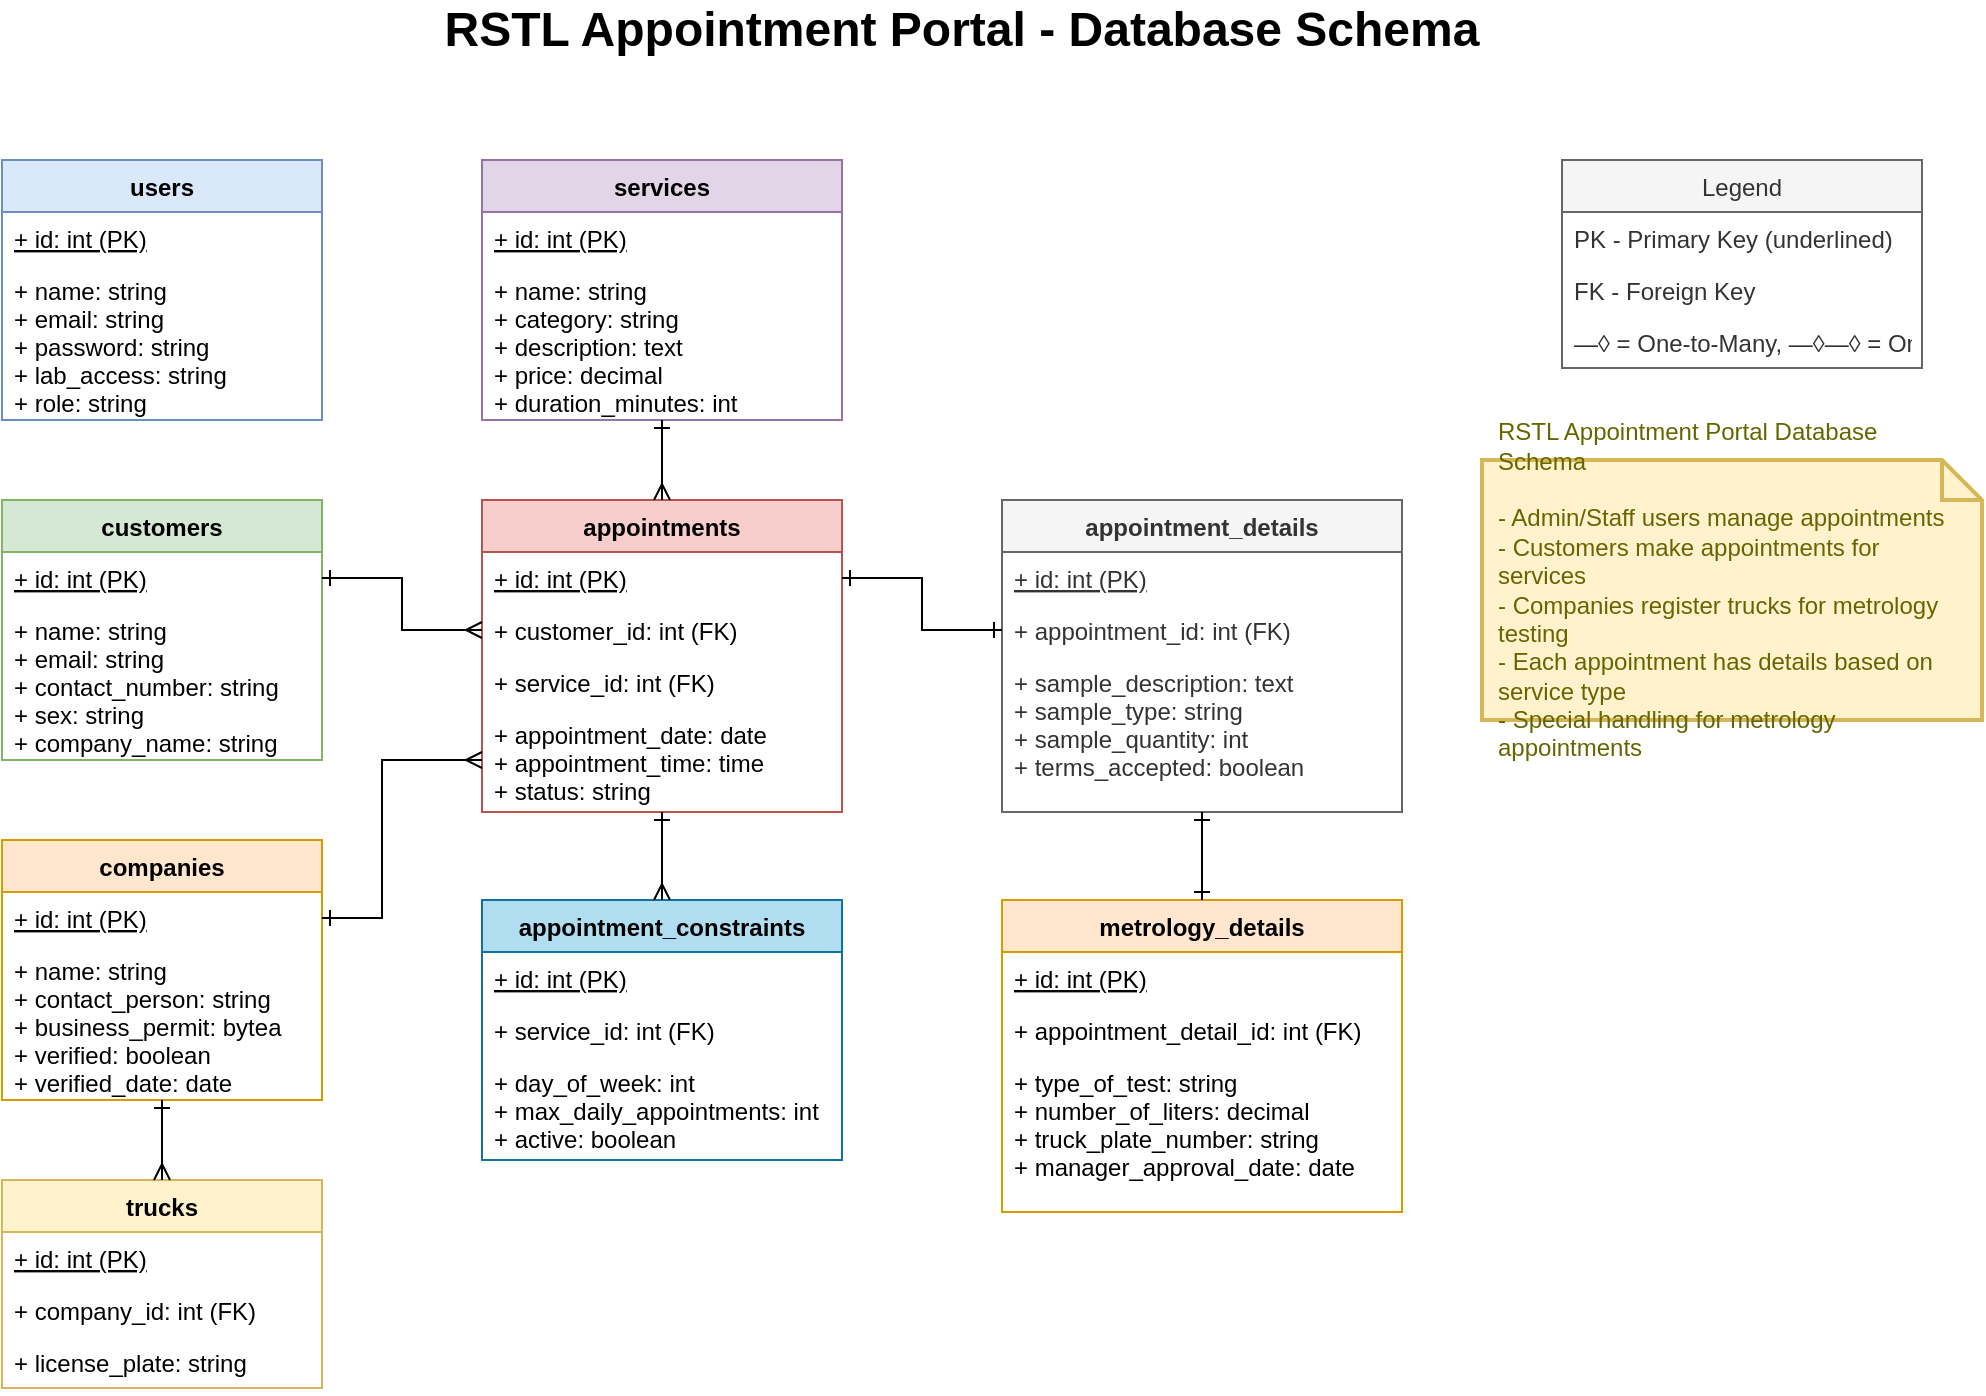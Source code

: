 <mxfile version="14.7.6">
  <diagram id="rstl-appointment-erd" name="RSTL Appointment Portal ERD">
    <mxGraphModel dx="1422" dy="798" grid="1" gridSize="10" guides="1" tooltips="1" connect="1" arrows="1" fold="1" page="1" pageScale="1" pageWidth="1100" pageHeight="850" math="0" shadow="0">
      <root>
        <mxCell id="0" />
        <mxCell id="1" parent="0" />
        
        <!-- TITLE -->
        <mxCell id="title" value="RSTL Appointment Portal - Database Schema" style="text;html=1;strokeColor=none;fillColor=none;align=center;verticalAlign=middle;whiteSpace=wrap;rounded=0;fontSize=24;fontStyle=1" vertex="1" parent="1">
          <mxGeometry x="200" y="20" width="680" height="30" as="geometry" />
        </mxCell>
        
        <!-- USERS TABLE -->
        <mxCell id="users" value="users" style="swimlane;fontStyle=1;align=center;verticalAlign=top;childLayout=stackLayout;horizontal=1;startSize=26;horizontalStack=0;resizeParent=1;resizeParentMax=0;resizeLast=0;collapsible=1;marginBottom=0;fillColor=#dae8fc;strokeColor=#6c8ebf;" vertex="1" parent="1">
          <mxGeometry x="60" y="100" width="160" height="130" as="geometry" />
        </mxCell>
        <mxCell id="users-id" value="+ id: int (PK)" style="text;strokeColor=none;fillColor=none;align=left;verticalAlign=top;spacingLeft=4;spacingRight=4;overflow=hidden;rotatable=0;points=[[0,0.5],[1,0.5]];portConstraint=eastwest;fontStyle=4" vertex="1" parent="users">
          <mxGeometry y="26" width="160" height="26" as="geometry" />
        </mxCell>
        <mxCell id="users-attrs" value="+ name: string&#xa;+ email: string&#xa;+ password: string&#xa;+ lab_access: string&#xa;+ role: string" style="text;strokeColor=none;fillColor=none;align=left;verticalAlign=top;spacingLeft=4;spacingRight=4;overflow=hidden;rotatable=0;points=[[0,0.5],[1,0.5]];portConstraint=eastwest;" vertex="1" parent="users">
          <mxGeometry y="52" width="160" height="78" as="geometry" />
        </mxCell>
        
        <!-- CUSTOMERS TABLE -->
        <mxCell id="customers" value="customers" style="swimlane;fontStyle=1;align=center;verticalAlign=top;childLayout=stackLayout;horizontal=1;startSize=26;horizontalStack=0;resizeParent=1;resizeParentMax=0;resizeLast=0;collapsible=1;marginBottom=0;fillColor=#d5e8d4;strokeColor=#82b366;" vertex="1" parent="1">
          <mxGeometry x="60" y="270" width="160" height="130" as="geometry" />
        </mxCell>
        <mxCell id="customers-id" value="+ id: int (PK)" style="text;strokeColor=none;fillColor=none;align=left;verticalAlign=top;spacingLeft=4;spacingRight=4;overflow=hidden;rotatable=0;points=[[0,0.5],[1,0.5]];portConstraint=eastwest;fontStyle=4" vertex="1" parent="customers">
          <mxGeometry y="26" width="160" height="26" as="geometry" />
        </mxCell>
        <mxCell id="customers-attrs" value="+ name: string&#xa;+ email: string&#xa;+ contact_number: string&#xa;+ sex: string&#xa;+ company_name: string" style="text;strokeColor=none;fillColor=none;align=left;verticalAlign=top;spacingLeft=4;spacingRight=4;overflow=hidden;rotatable=0;points=[[0,0.5],[1,0.5]];portConstraint=eastwest;" vertex="1" parent="customers">
          <mxGeometry y="52" width="160" height="78" as="geometry" />
        </mxCell>
        
        <!-- COMPANIES TABLE -->
        <mxCell id="companies" value="companies" style="swimlane;fontStyle=1;align=center;verticalAlign=top;childLayout=stackLayout;horizontal=1;startSize=26;horizontalStack=0;resizeParent=1;resizeParentMax=0;resizeLast=0;collapsible=1;marginBottom=0;fillColor=#ffe6cc;strokeColor=#d79b00;" vertex="1" parent="1">
          <mxGeometry x="60" y="440" width="160" height="130" as="geometry" />
        </mxCell>
        <mxCell id="companies-id" value="+ id: int (PK)" style="text;strokeColor=none;fillColor=none;align=left;verticalAlign=top;spacingLeft=4;spacingRight=4;overflow=hidden;rotatable=0;points=[[0,0.5],[1,0.5]];portConstraint=eastwest;fontStyle=4" vertex="1" parent="companies">
          <mxGeometry y="26" width="160" height="26" as="geometry" />
        </mxCell>
        <mxCell id="companies-attrs" value="+ name: string&#xa;+ contact_person: string&#xa;+ business_permit: bytea&#xa;+ verified: boolean&#xa;+ verified_date: date" style="text;strokeColor=none;fillColor=none;align=left;verticalAlign=top;spacingLeft=4;spacingRight=4;overflow=hidden;rotatable=0;points=[[0,0.5],[1,0.5]];portConstraint=eastwest;" vertex="1" parent="companies">
          <mxGeometry y="52" width="160" height="78" as="geometry" />
        </mxCell>
        
        <!-- TRUCKS TABLE -->
        <mxCell id="trucks" value="trucks" style="swimlane;fontStyle=1;align=center;verticalAlign=top;childLayout=stackLayout;horizontal=1;startSize=26;horizontalStack=0;resizeParent=1;resizeParentMax=0;resizeLast=0;collapsible=1;marginBottom=0;fillColor=#fff2cc;strokeColor=#d6b656;" vertex="1" parent="1">
          <mxGeometry x="60" y="610" width="160" height="104" as="geometry" />
        </mxCell>
        <mxCell id="trucks-id" value="+ id: int (PK)" style="text;strokeColor=none;fillColor=none;align=left;verticalAlign=top;spacingLeft=4;spacingRight=4;overflow=hidden;rotatable=0;points=[[0,0.5],[1,0.5]];portConstraint=eastwest;fontStyle=4" vertex="1" parent="trucks">
          <mxGeometry y="26" width="160" height="26" as="geometry" />
        </mxCell>
        <mxCell id="trucks-companyid" value="+ company_id: int (FK)" style="text;strokeColor=none;fillColor=none;align=left;verticalAlign=top;spacingLeft=4;spacingRight=4;overflow=hidden;rotatable=0;points=[[0,0.5],[1,0.5]];portConstraint=eastwest;fontStyle=0" vertex="1" parent="trucks">
          <mxGeometry y="52" width="160" height="26" as="geometry" />
        </mxCell>
        <mxCell id="trucks-attrs" value="+ license_plate: string" style="text;strokeColor=none;fillColor=none;align=left;verticalAlign=top;spacingLeft=4;spacingRight=4;overflow=hidden;rotatable=0;points=[[0,0.5],[1,0.5]];portConstraint=eastwest;" vertex="1" parent="trucks">
          <mxGeometry y="78" width="160" height="26" as="geometry" />
        </mxCell>
        
        <!-- SERVICES TABLE -->
        <mxCell id="services" value="services" style="swimlane;fontStyle=1;align=center;verticalAlign=top;childLayout=stackLayout;horizontal=1;startSize=26;horizontalStack=0;resizeParent=1;resizeParentMax=0;resizeLast=0;collapsible=1;marginBottom=0;fillColor=#e1d5e7;strokeColor=#9673a6;" vertex="1" parent="1">
          <mxGeometry x="300" y="100" width="180" height="130" as="geometry" />
        </mxCell>
        <mxCell id="services-id" value="+ id: int (PK)" style="text;strokeColor=none;fillColor=none;align=left;verticalAlign=top;spacingLeft=4;spacingRight=4;overflow=hidden;rotatable=0;points=[[0,0.5],[1,0.5]];portConstraint=eastwest;fontStyle=4" vertex="1" parent="services">
          <mxGeometry y="26" width="180" height="26" as="geometry" />
        </mxCell>
        <mxCell id="services-attrs" value="+ name: string&#xa;+ category: string&#xa;+ description: text&#xa;+ price: decimal&#xa;+ duration_minutes: int" style="text;strokeColor=none;fillColor=none;align=left;verticalAlign=top;spacingLeft=4;spacingRight=4;overflow=hidden;rotatable=0;points=[[0,0.5],[1,0.5]];portConstraint=eastwest;" vertex="1" parent="services">
          <mxGeometry y="52" width="180" height="78" as="geometry" />
        </mxCell>
        
        <!-- APPOINTMENTS TABLE -->
        <mxCell id="appointments" value="appointments" style="swimlane;fontStyle=1;align=center;verticalAlign=top;childLayout=stackLayout;horizontal=1;startSize=26;horizontalStack=0;resizeParent=1;resizeParentMax=0;resizeLast=0;collapsible=1;marginBottom=0;fillColor=#f8cecc;strokeColor=#b85450;" vertex="1" parent="1">
          <mxGeometry x="300" y="270" width="180" height="156" as="geometry" />
        </mxCell>
        <mxCell id="appointments-id" value="+ id: int (PK)" style="text;strokeColor=none;fillColor=none;align=left;verticalAlign=top;spacingLeft=4;spacingRight=4;overflow=hidden;rotatable=0;points=[[0,0.5],[1,0.5]];portConstraint=eastwest;fontStyle=4" vertex="1" parent="appointments">
          <mxGeometry y="26" width="180" height="26" as="geometry" />
        </mxCell>
        <mxCell id="appointments-customerid" value="+ customer_id: int (FK)" style="text;strokeColor=none;fillColor=none;align=left;verticalAlign=top;spacingLeft=4;spacingRight=4;overflow=hidden;rotatable=0;points=[[0,0.5],[1,0.5]];portConstraint=eastwest;fontStyle=0" vertex="1" parent="appointments">
          <mxGeometry y="52" width="180" height="26" as="geometry" />
        </mxCell>
        <mxCell id="appointments-serviceid" value="+ service_id: int (FK)" style="text;strokeColor=none;fillColor=none;align=left;verticalAlign=top;spacingLeft=4;spacingRight=4;overflow=hidden;rotatable=0;points=[[0,0.5],[1,0.5]];portConstraint=eastwest;fontStyle=0" vertex="1" parent="appointments">
          <mxGeometry y="78" width="180" height="26" as="geometry" />
        </mxCell>
        <mxCell id="appointments-attrs" value="+ appointment_date: date&#xa;+ appointment_time: time&#xa;+ status: string" style="text;strokeColor=none;fillColor=none;align=left;verticalAlign=top;spacingLeft=4;spacingRight=4;overflow=hidden;rotatable=0;points=[[0,0.5],[1,0.5]];portConstraint=eastwest;" vertex="1" parent="appointments">
          <mxGeometry y="104" width="180" height="52" as="geometry" />
        </mxCell>
        
        <!-- APPOINTMENT DETAILS TABLE -->
        <mxCell id="appointment_details" value="appointment_details" style="swimlane;fontStyle=1;align=center;verticalAlign=top;childLayout=stackLayout;horizontal=1;startSize=26;horizontalStack=0;resizeParent=1;resizeParentMax=0;resizeLast=0;collapsible=1;marginBottom=0;fillColor=#f5f5f5;strokeColor=#666666;fontColor=#333333;" vertex="1" parent="1">
          <mxGeometry x="560" y="270" width="200" height="156" as="geometry" />
        </mxCell>
        <mxCell id="appointment_details-id" value="+ id: int (PK)" style="text;strokeColor=none;fillColor=none;align=left;verticalAlign=top;spacingLeft=4;spacingRight=4;overflow=hidden;rotatable=0;points=[[0,0.5],[1,0.5]];portConstraint=eastwest;fontStyle=4;fontColor=#333333" vertex="1" parent="appointment_details">
          <mxGeometry y="26" width="200" height="26" as="geometry" />
        </mxCell>
        <mxCell id="appointment_details-appointmentid" value="+ appointment_id: int (FK)" style="text;strokeColor=none;fillColor=none;align=left;verticalAlign=top;spacingLeft=4;spacingRight=4;overflow=hidden;rotatable=0;points=[[0,0.5],[1,0.5]];portConstraint=eastwest;fontStyle=0;fontColor=#333333" vertex="1" parent="appointment_details">
          <mxGeometry y="52" width="200" height="26" as="geometry" />
        </mxCell>
        <mxCell id="appointment_details-attrs" value="+ sample_description: text&#xa;+ sample_type: string&#xa;+ sample_quantity: int&#xa;+ terms_accepted: boolean" style="text;strokeColor=none;fillColor=none;align=left;verticalAlign=top;spacingLeft=4;spacingRight=4;overflow=hidden;rotatable=0;points=[[0,0.5],[1,0.5]];portConstraint=eastwest;fontColor=#333333" vertex="1" parent="appointment_details">
          <mxGeometry y="78" width="200" height="78" as="geometry" />
        </mxCell>
        
        <!-- METROLOGY DETAILS TABLE -->
        <mxCell id="metrology_details" value="metrology_details" style="swimlane;fontStyle=1;align=center;verticalAlign=top;childLayout=stackLayout;horizontal=1;startSize=26;horizontalStack=0;resizeParent=1;resizeParentMax=0;resizeLast=0;collapsible=1;marginBottom=0;fillColor=#ffe6cc;strokeColor=#d79b00;" vertex="1" parent="1">
          <mxGeometry x="560" y="470" width="200" height="156" as="geometry" />
        </mxCell>
        <mxCell id="metrology_details-id" value="+ id: int (PK)" style="text;strokeColor=none;fillColor=none;align=left;verticalAlign=top;spacingLeft=4;spacingRight=4;overflow=hidden;rotatable=0;points=[[0,0.5],[1,0.5]];portConstraint=eastwest;fontStyle=4" vertex="1" parent="metrology_details">
          <mxGeometry y="26" width="200" height="26" as="geometry" />
        </mxCell>
        <mxCell id="metrology_details-detailid" value="+ appointment_detail_id: int (FK)" style="text;strokeColor=none;fillColor=none;align=left;verticalAlign=top;spacingLeft=4;spacingRight=4;overflow=hidden;rotatable=0;points=[[0,0.5],[1,0.5]];portConstraint=eastwest;fontStyle=0" vertex="1" parent="metrology_details">
          <mxGeometry y="52" width="200" height="26" as="geometry" />
        </mxCell>
        <mxCell id="metrology_details-attrs" value="+ type_of_test: string&#xa;+ number_of_liters: decimal&#xa;+ truck_plate_number: string&#xa;+ manager_approval_date: date" style="text;strokeColor=none;fillColor=none;align=left;verticalAlign=top;spacingLeft=4;spacingRight=4;overflow=hidden;rotatable=0;points=[[0,0.5],[1,0.5]];portConstraint=eastwest;" vertex="1" parent="metrology_details">
          <mxGeometry y="78" width="200" height="78" as="geometry" />
        </mxCell>
        
        <!-- APPOINTMENT CONSTRAINTS TABLE -->
        <mxCell id="appointment_constraints" value="appointment_constraints" style="swimlane;fontStyle=1;align=center;verticalAlign=top;childLayout=stackLayout;horizontal=1;startSize=26;horizontalStack=0;resizeParent=1;resizeParentMax=0;resizeLast=0;collapsible=1;marginBottom=0;fillColor=#b1ddf0;strokeColor=#10739e;" vertex="1" parent="1">
          <mxGeometry x="300" y="470" width="180" height="130" as="geometry" />
        </mxCell>
        <mxCell id="appointment_constraints-id" value="+ id: int (PK)" style="text;strokeColor=none;fillColor=none;align=left;verticalAlign=top;spacingLeft=4;spacingRight=4;overflow=hidden;rotatable=0;points=[[0,0.5],[1,0.5]];portConstraint=eastwest;fontStyle=4" vertex="1" parent="appointment_constraints">
          <mxGeometry y="26" width="180" height="26" as="geometry" />
        </mxCell>
        <mxCell id="appointment_constraints-serviceid" value="+ service_id: int (FK)" style="text;strokeColor=none;fillColor=none;align=left;verticalAlign=top;spacingLeft=4;spacingRight=4;overflow=hidden;rotatable=0;points=[[0,0.5],[1,0.5]];portConstraint=eastwest;fontStyle=0" vertex="1" parent="appointment_constraints">
          <mxGeometry y="52" width="180" height="26" as="geometry" />
        </mxCell>
        <mxCell id="appointment_constraints-attrs" value="+ day_of_week: int&#xa;+ max_daily_appointments: int&#xa;+ active: boolean" style="text;strokeColor=none;fillColor=none;align=left;verticalAlign=top;spacingLeft=4;spacingRight=4;overflow=hidden;rotatable=0;points=[[0,0.5],[1,0.5]];portConstraint=eastwest;" vertex="1" parent="appointment_constraints">
          <mxGeometry y="78" width="180" height="52" as="geometry" />
        </mxCell>
        
        <!-- RELATIONSHIPS -->
        
        <!-- Customer to Appointments (1:N) -->
        <mxCell id="rel1" style="edgeStyle=orthogonalEdgeStyle;rounded=0;orthogonalLoop=1;jettySize=auto;html=1;exitX=1;exitY=0.5;exitDx=0;exitDy=0;entryX=0;entryY=0.5;entryDx=0;entryDy=0;endArrow=ERmany;endFill=0;startArrow=ERone;startFill=0;" edge="1" parent="1" source="customers-id" target="appointments-customerid">
          <mxGeometry relative="1" as="geometry" />
        </mxCell>
        
        <!-- Service to Appointments (1:N) -->
        <mxCell id="rel2" style="edgeStyle=orthogonalEdgeStyle;rounded=0;orthogonalLoop=1;jettySize=auto;html=1;exitX=0.5;exitY=1;exitDx=0;exitDy=0;entryX=0.5;entryY=0;entryDx=0;entryDy=0;endArrow=ERmany;endFill=0;startArrow=ERone;startFill=0;" edge="1" parent="1" source="services" target="appointments">
          <mxGeometry relative="1" as="geometry" />
        </mxCell>
        
        <!-- Company to Trucks (1:N) -->
        <mxCell id="rel3" style="edgeStyle=orthogonalEdgeStyle;rounded=0;orthogonalLoop=1;jettySize=auto;html=1;exitX=0.5;exitY=1;exitDx=0;exitDy=0;entryX=0.5;entryY=0;entryDx=0;entryDy=0;endArrow=ERmany;endFill=0;startArrow=ERone;startFill=0;" edge="1" parent="1" source="companies" target="trucks">
          <mxGeometry relative="1" as="geometry" />
        </mxCell>
        
        <!-- Appointment to AppointmentDetails (1:1) -->
        <mxCell id="rel4" style="edgeStyle=orthogonalEdgeStyle;rounded=0;orthogonalLoop=1;jettySize=auto;html=1;exitX=1;exitY=0.5;exitDx=0;exitDy=0;entryX=0;entryY=0.5;entryDx=0;entryDy=0;endArrow=ERone;endFill=0;startArrow=ERone;startFill=0;" edge="1" parent="1" source="appointments-id" target="appointment_details-appointmentid">
          <mxGeometry relative="1" as="geometry" />
        </mxCell>
        
        <!-- AppointmentDetails to MetrologyDetails (1:1) -->
        <mxCell id="rel5" style="edgeStyle=orthogonalEdgeStyle;rounded=0;orthogonalLoop=1;jettySize=auto;html=1;exitX=0.5;exitY=1;exitDx=0;exitDy=0;entryX=0.5;entryY=0;entryDx=0;entryDy=0;endArrow=ERone;endFill=0;startArrow=ERone;startFill=0;" edge="1" parent="1" source="appointment_details" target="metrology_details">
          <mxGeometry relative="1" as="geometry" />
        </mxCell>
        
        <!-- Company to Appointments (1:N) -->
        <mxCell id="rel6" style="edgeStyle=orthogonalEdgeStyle;rounded=0;orthogonalLoop=1;jettySize=auto;html=1;exitX=1;exitY=0.5;exitDx=0;exitDy=0;entryX=0;entryY=0.5;entryDx=0;entryDy=0;endArrow=ERmany;endFill=0;startArrow=ERone;startFill=0;" edge="1" parent="1" source="companies-id" target="appointments-attrs">
          <mxGeometry relative="1" as="geometry">
            <Array as="points">
              <mxPoint x="250" y="479" />
              <mxPoint x="250" y="400" />
            </Array>
          </mxGeometry>
        </mxCell>
        
        <!-- Service to Constraints (1:N) -->
        <mxCell id="rel8" style="edgeStyle=orthogonalEdgeStyle;rounded=0;orthogonalLoop=1;jettySize=auto;html=1;exitX=0.5;exitY=1;exitDx=0;exitDy=0;entryX=0.5;entryY=0;entryDx=0;entryDy=0;endArrow=ERmany;endFill=0;startArrow=ERone;startFill=0;" edge="1" parent="1" source="appointments" target="appointment_constraints">
          <mxGeometry relative="1" as="geometry" />
        </mxCell>
        
        <!-- LEGEND -->
        <mxCell id="legend" value="Legend" style="swimlane;fontStyle=0;childLayout=stackLayout;horizontal=1;startSize=26;fillColor=#f5f5f5;horizontalStack=0;resizeParent=1;resizeParentMax=0;resizeLast=0;collapsible=1;marginBottom=0;strokeColor=#666666;fontColor=#333333;" vertex="1" parent="1">
          <mxGeometry x="840" y="100" width="180" height="104" as="geometry" />
        </mxCell>
        <mxCell id="legend1" value="PK - Primary Key (underlined)" style="text;strokeColor=none;fillColor=none;align=left;verticalAlign=top;spacingLeft=4;spacingRight=4;overflow=hidden;rotatable=0;points=[[0,0.5],[1,0.5]];portConstraint=eastwest;fontColor=#333333" vertex="1" parent="legend">
          <mxGeometry y="26" width="180" height="26" as="geometry" />
        </mxCell>
        <mxCell id="legend2" value="FK - Foreign Key" style="text;strokeColor=none;fillColor=none;align=left;verticalAlign=top;spacingLeft=4;spacingRight=4;overflow=hidden;rotatable=0;points=[[0,0.5],[1,0.5]];portConstraint=eastwest;fontColor=#333333" vertex="1" parent="legend">
          <mxGeometry y="52" width="180" height="26" as="geometry" />
        </mxCell>
        <mxCell id="legend3" value="—◊ = One-to-Many, —◊—◊ = One-to-One" style="text;strokeColor=none;fillColor=none;align=left;verticalAlign=top;spacingLeft=4;spacingRight=4;overflow=hidden;rotatable=0;points=[[0,0.5],[1,0.5]];portConstraint=eastwest;fontColor=#333333" vertex="1" parent="legend">
          <mxGeometry y="78" width="180" height="26" as="geometry" />
        </mxCell>
        
        <!-- NOTE -->
        <mxCell id="note" value="RSTL Appointment Portal Database Schema&#xa;&#xa;- Admin/Staff users manage appointments&#xa;- Customers make appointments for services&#xa;- Companies register trucks for metrology testing&#xa;- Each appointment has details based on service type&#xa;- Special handling for metrology appointments" style="shape=note;strokeWidth=2;fontSize=12;size=20;whiteSpace=wrap;html=1;fillColor=#fff2cc;strokeColor=#d6b656;fontColor=#666600;align=left;spacing=8;" vertex="1" parent="1">
          <mxGeometry x="800" y="250" width="250" height="130" as="geometry" />
        </mxCell>
      </root>
    </mxGraphModel>
  </diagram>
</mxfile> 